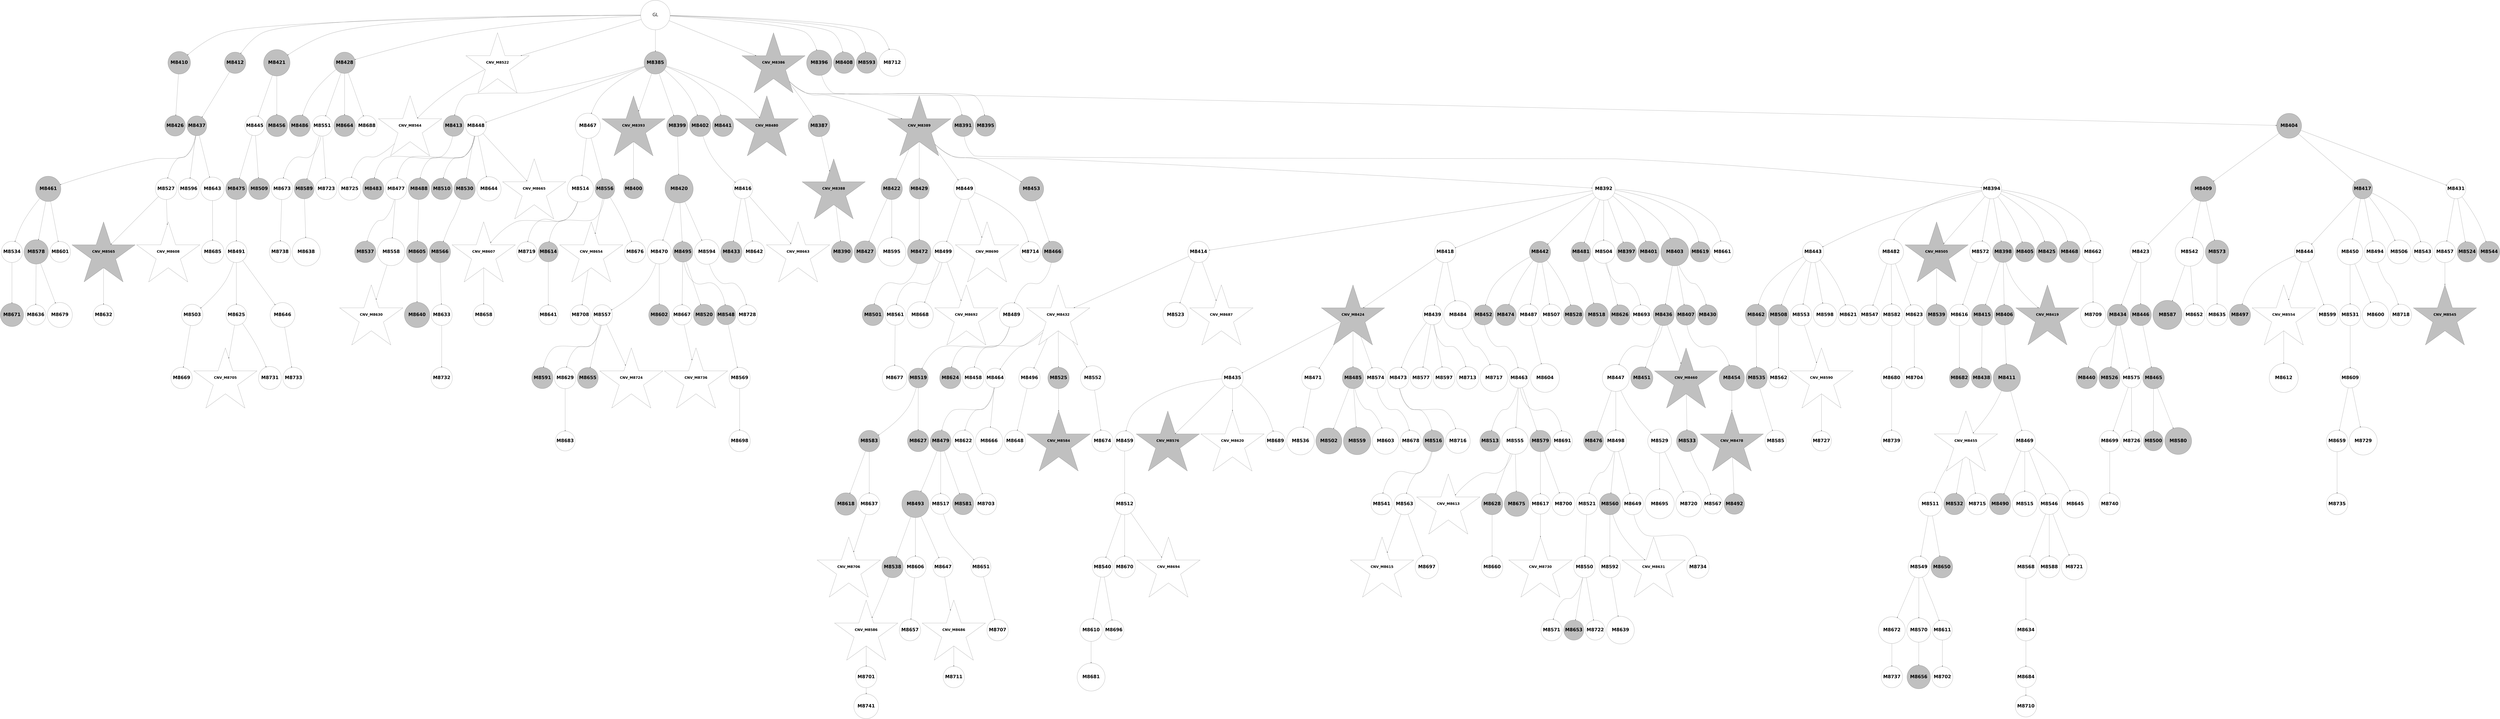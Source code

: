 digraph G { 
8448 -> 8462;
8448 -> 8581;
8448 -> 8612;
8449 -> 8465;
8450 -> 8494;
8450 -> 8508;
8706 -> 8775;
8451 -> 8476;
8452 -> 8522;
8453 -> 8471;
8453 -> 8562;
8453 -> 8726;
8454 -> 8477;
8455 -> 8472;
8455 -> 8681;
8455 -> 8702;
8711 -> 8776;
8456 -> 8483;
8456 -> 8489;
8456 -> 8533;
8456 -> 8545;
8456 -> 8582;
8712 -> 8777;
8457 -> 8463;
8457 -> 8478;
8457 -> 8523;
8459 -> 8509;
8459 -> 8534;
8459 -> 8633;
8460 -> 8484;
8460 -> 8495;
8461 -> 8466;
8461 -> 8634;
8462 -> 8473;
8462 -> 8485;
8463 -> 8474;
8463 -> 8510;
8463 -> 8524;
8463 -> 8613;
8719 -> 8778;
8467 -> 8525;
8467 -> 8590;
8467 -> 8703;
8467 -> 8727;
8723 -> 8749;
8468 -> 8511;
8725 -> 8750;
8470 -> 8496;
8470 -> 8563;
8470 -> 8583;
8471 -> 8497;
8471 -> 8503;
8471 -> 8535;
8471 -> 8564;
8471 -> 8591;
8473 -> 8479;
8473 -> 8565;
8473 -> 8614;
8474 -> 8498;
8474 -> 8615;
8474 -> 8659;
8474 -> 8728;
8475 -> 8486;
8475 -> 8490;
8475 -> 8499;
8476 -> 8500;
8476 -> 8566;
8476 -> 8635;
8476 -> 8682;
8478 -> 8512;
8478 -> 8616;
8478 -> 8636;
8478 -> 8752;
8481 -> 8491;
8481 -> 8513;
8481 -> 8526;
8481 -> 8546;
8481 -> 8567;
8482 -> 8501;
8482 -> 8547;
8482 -> 8592;
8482 -> 8637;
8482 -> 8660;
8738 -> 8779;
8483 -> 8536;
8483 -> 8593;
8483 -> 8638;
8484 -> 8514;
8484 -> 8548;
8740 -> 8780;
8485 -> 8504;
8486 -> 8515;
8486 -> 8537;
8486 -> 8568;
8487 -> 8516;
8487 -> 8527;
8487 -> 8549;
8487 -> 8569;
8487 -> 8683;
8487 -> 8704;
8488 -> 8538;
8488 -> 8729;
8488 -> 8753;
8489 -> 8570;
8489 -> 8639;
8491 -> 8502;
8492 -> 8505;
8493 -> 8517;
8494 -> 8550;
8494 -> 8571;
8494 -> 8754;
8496 -> 8584;
8498 -> 8551;
8499 -> 8572;
8500 -> 8573;
8500 -> 8617;
8500 -> 8640;
8501 -> 8574;
8502 -> 8552;
8502 -> 8594;
8502 -> 8618;
8502 -> 8730;
8503 -> 8518;
8503 -> 8661;
8503 -> 8705;
8504 -> 8539;
8504 -> 8619;
8505 -> 8528;
8506 -> 8553;
8506 -> 8595;
8508 -> 8529;
8508 -> 8554;
8508 -> 8585;
8508 -> 8684;
8509 -> 8596;
8509 -> 8641;
8510 -> 8575;
8511 -> 8540;
8512 -> 8555;
8512 -> 8755;
8514 -> 8530;
8516 -> 8576;
8516 -> 8597;
8517 -> 8531;
8518 -> 8532;
8518 -> 8556;
8518 -> 8620;
8520 -> 8557;
8521 -> 8586;
8521 -> 8621;
8521 -> 8662;
8523 -> 8756;
8524 -> 8541;
8524 -> 8598;
8524 -> 8642;
8526 -> 8643;
8527 -> 8644;
8528 -> 8558;
8528 -> 8663;
8530 -> 8542;
8530 -> 8664;
8530 -> 8685;
8532 -> 8577;
8532 -> 8645;
8532 -> 8686;
8533 -> 8757;
8534 -> 8559;
8534 -> 8587;
8534 -> 8706;
8535 -> 8687;
8537 -> 8560;
8537 -> 8599;
8537 -> 8688;
8538 -> 8600;
8538 -> 8707;
8538 -> 8731;
8542 -> 8708;
8543 -> 8665;
8543 -> 8732;
8544 -> 8578;
8547 -> 8601;
8550 -> 8588;
8550 -> 8689;
8551 -> 8579;
8551 -> 8709;
8551 -> 8733;
8553 -> 8646;
8553 -> 8758;
8555 -> 8580;
8555 -> 8602;
8556 -> 8690;
8558 -> 8622;
8558 -> 8666;
8560 -> 8589;
8561 -> 8603;
8564 -> 8623;
8566 -> 8604;
8566 -> 8647;
8568 -> 8734;
8568 -> 8759;
8569 -> 8605;
8570 -> 8648;
8572 -> 8606;
8573 -> 8710;
8574 -> 8624;
8577 -> 8625;
8579 -> 8649;
8579 -> 8735;
8581 -> 8626;
8581 -> 8691;
8585 -> 8607;
8585 -> 8627;
8585 -> 8760;
8587 -> 8608;
8588 -> 8609;
8588 -> 8650;
8588 -> 8711;
8589 -> 8610;
8589 -> 8692;
8589 -> 8761;
8590 -> 8628;
8590 -> 8712;
8590 -> 8762;
8591 -> 8713;
8592 -> 8629;
8593 -> 8651;
8594 -> 8652;
8594 -> 8667;
8594 -> 8714;
8595 -> 8653;
8595 -> 8693;
8595 -> 8715;
8596 -> 8630;
8596 -> 8668;
8596 -> 8694;
8596 -> 8763;
8597 -> 8669;
8599 -> 8631;
8599 -> 8670;
8600 -> 8716;
8602 -> 8654;
8602 -> 8736;
8603 -> 8764;
8604 -> 8671;
8605 -> 8672;
8607 -> 8673;
8608 -> 8737;
8609 -> 8695;
8611 -> 8655;
8612 -> 8674;
8613 -> 8717;
8614 -> 8738;
8614 -> 8765;
8617 -> 8675;
8617 -> 8718;
8618 -> 8656;
8618 -> 8739;
8621 -> 8719;
8622 -> 8657;
8622 -> 8676;
8625 -> 8740;
8628 -> 8677;
8629 -> 8766;
8631 -> 8678;
8633 -> 8767;
8644 -> 8679;
8645 -> 8696;
8646 -> 8697;
8648 -> 8698;
8648 -> 8768;
8649 -> 8720;
8650 -> 8741;
8653 -> 8680;
8655 -> 8721;
8656 -> 8769;
8661 -> 8742;
8662 -> 8743;
8664 -> 8744;
8664 -> 8770;
8667 -> 8699;
8668 -> 8722;
8672 -> 8771;
8673 -> 8723;
8676 -> 8745;
8423 -> 8424;
8423 -> 8425;
8423 -> 8435;
8423 -> 8447;
8423 -> 8449;
8423 -> 8451;
8423 -> 8460;
8423 -> 8467;
8423 -> 8561;
8423 -> 8632;
8423 -> 8751;
8424 -> 8432;
8424 -> 8438;
8424 -> 8441;
8424 -> 8452;
8424 -> 8480;
8424 -> 8487;
8424 -> 8506;
8424 -> 8519;
8425 -> 8426;
8425 -> 8428;
8425 -> 8430;
8425 -> 8434;
8426 -> 8427;
8682 -> 8724;
8427 -> 8429;
8428 -> 8431;
8428 -> 8461;
8428 -> 8468;
8428 -> 8488;
8428 -> 8492;
8685 -> 8772;
8430 -> 8433;
8686 -> 8725;
8431 -> 8436;
8431 -> 8440;
8431 -> 8442;
8431 -> 8453;
8431 -> 8457;
8431 -> 8481;
8431 -> 8520;
8431 -> 8543;
8431 -> 8658;
8431 -> 8700;
8432 -> 8439;
8688 -> 8773;
8433 -> 8437;
8433 -> 8444;
8433 -> 8464;
8433 -> 8482;
8433 -> 8507;
8433 -> 8521;
8433 -> 8544;
8433 -> 8611;
8433 -> 8701;
8690 -> 8746;
8435 -> 8443;
8437 -> 8445;
8437 -> 8454;
8437 -> 8458;
8693 -> 8747;
8438 -> 8459;
8441 -> 8455;
8442 -> 8446;
8442 -> 8469;
8442 -> 8475;
8698 -> 8774;
8443 -> 8448;
8443 -> 8456;
8443 -> 8470;
8445 -> 8450;
8701 -> 8748;
8446 -> 8493;
8423 [label="GL" fontname="arial-bold" fontsize=56 width=5 height=5];
8424 [shape=circle style=filled fillcolor=grey fontname="helvetica-bold" fontsize=56 label="M8385" width=3.84 height=2 ];
8425 [shape=star style=filled fillcolor=grey fontname="helvetica-bold" fontsize=42 label="CNV_M8386"];
8426 [shape=circle style=filled fillcolor=grey fontname="helvetica-bold" fontsize=56 label="M8387" width=3.68 height=2 ];
8427 [shape=star style=filled fillcolor=grey fontname="helvetica-bold" fontsize=42 label="CNV_M8388"];
8428 [shape=star style=filled fillcolor=grey fontname="helvetica-bold" fontsize=42 label="CNV_M8389"];
8429 [shape=circle style=filled fillcolor=grey fontname="helvetica-bold" fontsize=56 label="M8390" width=0.28 height=2 ];
8430 [shape=circle style=filled fillcolor=grey fontname="helvetica-bold" fontsize=56 label="M8391" width=1.55 height=2 ];
8431 [shape=circle style=filled fillcolor=white fontname="helvetica-bold" fontsize=56 label="M8392" width=3.88 height=2 ];
8432 [shape=star style=filled fillcolor=grey fontname="helvetica-bold" fontsize=42 label="CNV_M8393"];
8433 [shape=circle style=filled fillcolor=white fontname="helvetica-bold" fontsize=56 label="M8394" width=3.39 height=2 ];
8434 [shape=circle style=filled fillcolor=grey fontname="helvetica-bold" fontsize=56 label="M8395" width=3.53 height=2 ];
8435 [shape=circle style=filled fillcolor=grey fontname="helvetica-bold" fontsize=56 label="M8396" width=4.31 height=2 ];
8436 [shape=circle style=filled fillcolor=grey fontname="helvetica-bold" fontsize=56 label="M8397" width=2.84 height=2 ];
8437 [shape=circle style=filled fillcolor=grey fontname="helvetica-bold" fontsize=56 label="M8398" width=2.12 height=2 ];
8438 [shape=circle style=filled fillcolor=grey fontname="helvetica-bold" fontsize=56 label="M8399" width=0.66 height=2 ];
8439 [shape=circle style=filled fillcolor=grey fontname="helvetica-bold" fontsize=56 label="M8400" width=2.95 height=2 ];
8440 [shape=circle style=filled fillcolor=grey fontname="helvetica-bold" fontsize=56 label="M8401" width=1.61 height=2 ];
8441 [shape=circle style=filled fillcolor=grey fontname="helvetica-bold" fontsize=56 label="M8402" width=1.02 height=2 ];
8442 [shape=circle style=filled fillcolor=grey fontname="helvetica-bold" fontsize=56 label="M8403" width=4.74 height=2 ];
8443 [shape=circle style=filled fillcolor=grey fontname="helvetica-bold" fontsize=56 label="M8404" width=4.23 height=2 ];
8444 [shape=circle style=filled fillcolor=grey fontname="helvetica-bold" fontsize=56 label="M8405" width=2.87 height=2 ];
8445 [shape=circle style=filled fillcolor=grey fontname="helvetica-bold" fontsize=56 label="M8406" width=2.7 height=2 ];
8446 [shape=circle style=filled fillcolor=grey fontname="helvetica-bold" fontsize=56 label="M8407" width=2.48 height=2 ];
8447 [shape=circle style=filled fillcolor=grey fontname="helvetica-bold" fontsize=56 label="M8408" width=1.85 height=2 ];
8448 [shape=circle style=filled fillcolor=grey fontname="helvetica-bold" fontsize=56 label="M8409" width=4.28 height=2 ];
8449 [shape=circle style=filled fillcolor=grey fontname="helvetica-bold" fontsize=56 label="M8410" width=3.83 height=2 ];
8450 [shape=circle style=filled fillcolor=grey fontname="helvetica-bold" fontsize=56 label="M8411" width=4.64 height=2 ];
8451 [shape=circle style=filled fillcolor=grey fontname="helvetica-bold" fontsize=56 label="M8412" width=1.41 height=2 ];
8452 [shape=circle style=filled fillcolor=grey fontname="helvetica-bold" fontsize=56 label="M8413" width=3.56 height=2 ];
8453 [shape=circle style=filled fillcolor=white fontname="helvetica-bold" fontsize=56 label="M8414" width=1.08 height=2 ];
8454 [shape=circle style=filled fillcolor=grey fontname="helvetica-bold" fontsize=56 label="M8415" width=0.01 height=2 ];
8455 [shape=circle style=filled fillcolor=white fontname="helvetica-bold" fontsize=56 label="M8416" width=3.04 height=2 ];
8456 [shape=circle style=filled fillcolor=grey fontname="helvetica-bold" fontsize=56 label="M8417" width=2.64 height=2 ];
8457 [shape=circle style=filled fillcolor=white fontname="helvetica-bold" fontsize=56 label="M8418" width=1.31 height=2 ];
8458 [shape=star style=filled fillcolor=grey fontname="helvetica-bold" fontsize=42 label="CNV_M8419"];
8459 [shape=circle style=filled fillcolor=grey fontname="helvetica-bold" fontsize=56 label="M8420" width=4.78 height=2 ];
8460 [shape=circle style=filled fillcolor=grey fontname="helvetica-bold" fontsize=56 label="M8421" width=4.48 height=2 ];
8461 [shape=circle style=filled fillcolor=grey fontname="helvetica-bold" fontsize=56 label="M8422" width=0.74 height=2 ];
8462 [shape=circle style=filled fillcolor=white fontname="helvetica-bold" fontsize=56 label="M8423" width=1.34 height=2 ];
8463 [shape=star style=filled fillcolor=grey fontname="helvetica-bold" fontsize=42 label="CNV_M8424"];
8464 [shape=circle style=filled fillcolor=grey fontname="helvetica-bold" fontsize=56 label="M8425" width=2.09 height=2 ];
8465 [shape=circle style=filled fillcolor=grey fontname="helvetica-bold" fontsize=56 label="M8426" width=2.35 height=2 ];
8466 [shape=circle style=filled fillcolor=grey fontname="helvetica-bold" fontsize=56 label="M8427" width=3.74 height=2 ];
8467 [shape=circle style=filled fillcolor=grey fontname="helvetica-bold" fontsize=56 label="M8428" width=1.12 height=2 ];
8468 [shape=circle style=filled fillcolor=grey fontname="helvetica-bold" fontsize=56 label="M8429" width=2.67 height=2 ];
8469 [shape=circle style=filled fillcolor=grey fontname="helvetica-bold" fontsize=56 label="M8430" width=2.53 height=2 ];
8470 [shape=circle style=filled fillcolor=white fontname="helvetica-bold" fontsize=56 label="M8431" width=3.06 height=2 ];
8471 [shape=star style=filled fillcolor=white fontname="helvetica-bold" fontsize=42 label="CNV_M8432"];
8472 [shape=circle style=filled fillcolor=grey fontname="helvetica-bold" fontsize=56 label="M8433" width=1.98 height=2 ];
8473 [shape=circle style=filled fillcolor=grey fontname="helvetica-bold" fontsize=56 label="M8434" width=0.65 height=2 ];
8474 [shape=circle style=filled fillcolor=white fontname="helvetica-bold" fontsize=56 label="M8435" width=0.57 height=2 ];
8475 [shape=circle style=filled fillcolor=grey fontname="helvetica-bold" fontsize=56 label="M8436" width=0.79 height=2 ];
8476 [shape=circle style=filled fillcolor=grey fontname="helvetica-bold" fontsize=56 label="M8437" width=2.85 height=2 ];
8477 [shape=circle style=filled fillcolor=grey fontname="helvetica-bold" fontsize=56 label="M8438" width=2.52 height=2 ];
8478 [shape=circle style=filled fillcolor=white fontname="helvetica-bold" fontsize=56 label="M8439" width=3.18 height=2 ];
8479 [shape=circle style=filled fillcolor=grey fontname="helvetica-bold" fontsize=56 label="M8440" width=0.32 height=2 ];
8480 [shape=circle style=filled fillcolor=grey fontname="helvetica-bold" fontsize=56 label="M8441" width=0.17 height=2 ];
8481 [shape=circle style=filled fillcolor=grey fontname="helvetica-bold" fontsize=56 label="M8442" width=1.38 height=2 ];
8482 [shape=circle style=filled fillcolor=white fontname="helvetica-bold" fontsize=56 label="M8443" width=1.8 height=2 ];
8483 [shape=circle style=filled fillcolor=white fontname="helvetica-bold" fontsize=56 label="M8444" width=2.46 height=2 ];
8484 [shape=circle style=filled fillcolor=white fontname="helvetica-bold" fontsize=56 label="M8445" width=3.23 height=2 ];
8485 [shape=circle style=filled fillcolor=grey fontname="helvetica-bold" fontsize=56 label="M8446" width=0.68 height=2 ];
8486 [shape=circle style=filled fillcolor=white fontname="helvetica-bold" fontsize=56 label="M8447" width=4.57 height=2 ];
8487 [shape=circle style=filled fillcolor=white fontname="helvetica-bold" fontsize=56 label="M8448" width=2.26 height=2 ];
8488 [shape=circle style=filled fillcolor=white fontname="helvetica-bold" fontsize=56 label="M8449" width=1.78 height=2 ];
8489 [shape=circle style=filled fillcolor=white fontname="helvetica-bold" fontsize=56 label="M8450" width=4.35 height=2 ];
8490 [shape=circle style=filled fillcolor=grey fontname="helvetica-bold" fontsize=56 label="M8451" width=3.76 height=2 ];
8491 [shape=circle style=filled fillcolor=grey fontname="helvetica-bold" fontsize=56 label="M8452" width=2.68 height=2 ];
8492 [shape=circle style=filled fillcolor=grey fontname="helvetica-bold" fontsize=56 label="M8453" width=4.17 height=2 ];
8493 [shape=circle style=filled fillcolor=grey fontname="helvetica-bold" fontsize=56 label="M8454" width=4.29 height=2 ];
8494 [shape=star style=filled fillcolor=white fontname="helvetica-bold" fontsize=42 label="CNV_M8455"];
8495 [shape=circle style=filled fillcolor=grey fontname="helvetica-bold" fontsize=56 label="M8456" width=3.65 height=2 ];
8496 [shape=circle style=filled fillcolor=white fontname="helvetica-bold" fontsize=56 label="M8457" width=0.39 height=2 ];
8497 [shape=circle style=filled fillcolor=white fontname="helvetica-bold" fontsize=56 label="M8458" width=1.74 height=2 ];
8498 [shape=circle style=filled fillcolor=white fontname="helvetica-bold" fontsize=56 label="M8459" width=2.66 height=2 ];
8499 [shape=star style=filled fillcolor=grey fontname="helvetica-bold" fontsize=42 label="CNV_M8460"];
8500 [shape=circle style=filled fillcolor=grey fontname="helvetica-bold" fontsize=56 label="M8461" width=4.29 height=2 ];
8501 [shape=circle style=filled fillcolor=grey fontname="helvetica-bold" fontsize=56 label="M8462" width=0.65 height=2 ];
8502 [shape=circle style=filled fillcolor=white fontname="helvetica-bold" fontsize=56 label="M8463" width=3.4 height=2 ];
8503 [shape=circle style=filled fillcolor=white fontname="helvetica-bold" fontsize=56 label="M8464" width=3.22 height=2 ];
8504 [shape=circle style=filled fillcolor=grey fontname="helvetica-bold" fontsize=56 label="M8465" width=3.67 height=2 ];
8505 [shape=circle style=filled fillcolor=grey fontname="helvetica-bold" fontsize=56 label="M8466" width=0.72 height=2 ];
8506 [shape=circle style=filled fillcolor=white fontname="helvetica-bold" fontsize=56 label="M8467" width=4.28 height=2 ];
8507 [shape=circle style=filled fillcolor=grey fontname="helvetica-bold" fontsize=56 label="M8468" width=0.9 height=2 ];
8508 [shape=circle style=filled fillcolor=white fontname="helvetica-bold" fontsize=56 label="M8469" width=1.58 height=2 ];
8509 [shape=circle style=filled fillcolor=white fontname="helvetica-bold" fontsize=56 label="M8470" width=4.07 height=2 ];
8510 [shape=circle style=filled fillcolor=white fontname="helvetica-bold" fontsize=56 label="M8471" width=3.82 height=2 ];
8511 [shape=circle style=filled fillcolor=grey fontname="helvetica-bold" fontsize=56 label="M8472" width=4.01 height=2 ];
8512 [shape=circle style=filled fillcolor=white fontname="helvetica-bold" fontsize=56 label="M8473" width=0.96 height=2 ];
8513 [shape=circle style=filled fillcolor=grey fontname="helvetica-bold" fontsize=56 label="M8474" width=1.8 height=2 ];
8514 [shape=circle style=filled fillcolor=grey fontname="helvetica-bold" fontsize=56 label="M8475" width=1.29 height=2 ];
8515 [shape=circle style=filled fillcolor=grey fontname="helvetica-bold" fontsize=56 label="M8476" width=2.6 height=2 ];
8516 [shape=circle style=filled fillcolor=white fontname="helvetica-bold" fontsize=56 label="M8477" width=0.94 height=2 ];
8517 [shape=star style=filled fillcolor=grey fontname="helvetica-bold" fontsize=42 label="CNV_M8478"];
8518 [shape=circle style=filled fillcolor=grey fontname="helvetica-bold" fontsize=56 label="M8479" width=2.15 height=2 ];
8519 [shape=star style=filled fillcolor=grey fontname="helvetica-bold" fontsize=42 label="CNV_M8480"];
8520 [shape=circle style=filled fillcolor=grey fontname="helvetica-bold" fontsize=56 label="M8481" width=3.09 height=2 ];
8521 [shape=circle style=filled fillcolor=white fontname="helvetica-bold" fontsize=56 label="M8482" width=4.21 height=2 ];
8522 [shape=circle style=filled fillcolor=grey fontname="helvetica-bold" fontsize=56 label="M8483" width=0.49 height=2 ];
8523 [shape=circle style=filled fillcolor=white fontname="helvetica-bold" fontsize=56 label="M8484" width=4.79 height=2 ];
8524 [shape=circle style=filled fillcolor=grey fontname="helvetica-bold" fontsize=56 label="M8485" width=1.78 height=2 ];
8525 [shape=circle style=filled fillcolor=grey fontname="helvetica-bold" fontsize=56 label="M8486" width=0.2 height=2 ];
8526 [shape=circle style=filled fillcolor=white fontname="helvetica-bold" fontsize=56 label="M8487" width=1.13 height=2 ];
8527 [shape=circle style=filled fillcolor=grey fontname="helvetica-bold" fontsize=56 label="M8488" width=0.42 height=2 ];
8528 [shape=circle style=filled fillcolor=white fontname="helvetica-bold" fontsize=56 label="M8489" width=4.12 height=2 ];
8529 [shape=circle style=filled fillcolor=grey fontname="helvetica-bold" fontsize=56 label="M8490" width=0.43 height=2 ];
8530 [shape=circle style=filled fillcolor=white fontname="helvetica-bold" fontsize=56 label="M8491" width=1.66 height=2 ];
8531 [shape=circle style=filled fillcolor=grey fontname="helvetica-bold" fontsize=56 label="M8492" width=2.38 height=2 ];
8532 [shape=circle style=filled fillcolor=grey fontname="helvetica-bold" fontsize=56 label="M8493" width=4.6 height=2 ];
8533 [shape=circle style=filled fillcolor=white fontname="helvetica-bold" fontsize=56 label="M8494" width=0.18 height=2 ];
8534 [shape=circle style=filled fillcolor=grey fontname="helvetica-bold" fontsize=56 label="M8495" width=2.47 height=2 ];
8535 [shape=circle style=filled fillcolor=white fontname="helvetica-bold" fontsize=56 label="M8496" width=1.75 height=2 ];
8536 [shape=circle style=filled fillcolor=grey fontname="helvetica-bold" fontsize=56 label="M8497" width=0.99 height=2 ];
8537 [shape=circle style=filled fillcolor=white fontname="helvetica-bold" fontsize=56 label="M8498" width=1.46 height=2 ];
8538 [shape=circle style=filled fillcolor=white fontname="helvetica-bold" fontsize=56 label="M8499" width=0.89 height=2 ];
8539 [shape=circle style=filled fillcolor=grey fontname="helvetica-bold" fontsize=56 label="M8500" width=3.11 height=2 ];
8540 [shape=circle style=filled fillcolor=grey fontname="helvetica-bold" fontsize=56 label="M8501" width=0.93 height=2 ];
8541 [shape=circle style=filled fillcolor=grey fontname="helvetica-bold" fontsize=56 label="M8502" width=4.42 height=2 ];
8542 [shape=circle style=filled fillcolor=white fontname="helvetica-bold" fontsize=56 label="M8503" width=1.52 height=2 ];
8543 [shape=circle style=filled fillcolor=white fontname="helvetica-bold" fontsize=56 label="M8504" width=3.88 height=2 ];
8544 [shape=star style=filled fillcolor=grey fontname="helvetica-bold" fontsize=42 label="CNV_M8505"];
8545 [shape=circle style=filled fillcolor=white fontname="helvetica-bold" fontsize=56 label="M8506" width=4.05 height=2 ];
8546 [shape=circle style=filled fillcolor=white fontname="helvetica-bold" fontsize=56 label="M8507" width=0.84 height=2 ];
8547 [shape=circle style=filled fillcolor=grey fontname="helvetica-bold" fontsize=56 label="M8508" width=2.25 height=2 ];
8548 [shape=circle style=filled fillcolor=grey fontname="helvetica-bold" fontsize=56 label="M8509" width=1.23 height=2 ];
8549 [shape=circle style=filled fillcolor=grey fontname="helvetica-bold" fontsize=56 label="M8510" width=1.64 height=2 ];
8550 [shape=circle style=filled fillcolor=white fontname="helvetica-bold" fontsize=56 label="M8511" width=4.07 height=2 ];
8551 [shape=circle style=filled fillcolor=white fontname="helvetica-bold" fontsize=56 label="M8512" width=1.88 height=2 ];
8552 [shape=circle style=filled fillcolor=grey fontname="helvetica-bold" fontsize=56 label="M8513" width=2.41 height=2 ];
8553 [shape=circle style=filled fillcolor=white fontname="helvetica-bold" fontsize=56 label="M8514" width=4.45 height=2 ];
8554 [shape=circle style=filled fillcolor=white fontname="helvetica-bold" fontsize=56 label="M8515" width=4.23 height=2 ];
8555 [shape=circle style=filled fillcolor=grey fontname="helvetica-bold" fontsize=56 label="M8516" width=1.67 height=2 ];
8556 [shape=circle style=filled fillcolor=white fontname="helvetica-bold" fontsize=56 label="M8517" width=3.49 height=2 ];
8557 [shape=circle style=filled fillcolor=grey fontname="helvetica-bold" fontsize=56 label="M8518" width=3.98 height=2 ];
8558 [shape=circle style=filled fillcolor=grey fontname="helvetica-bold" fontsize=56 label="M8519" width=3.06 height=2 ];
8559 [shape=circle style=filled fillcolor=grey fontname="helvetica-bold" fontsize=56 label="M8520" width=1.6 height=2 ];
8560 [shape=circle style=filled fillcolor=white fontname="helvetica-bold" fontsize=56 label="M8521" width=1.69 height=2 ];
8561 [shape=star style=filled fillcolor=white fontname="helvetica-bold" fontsize=42 label="CNV_M8522"];
8562 [shape=circle style=filled fillcolor=white fontname="helvetica-bold" fontsize=56 label="M8523" width=4.29 height=2 ];
8563 [shape=circle style=filled fillcolor=grey fontname="helvetica-bold" fontsize=56 label="M8524" width=3.42 height=2 ];
8564 [shape=circle style=filled fillcolor=grey fontname="helvetica-bold" fontsize=56 label="M8525" width=1.9 height=2 ];
8565 [shape=circle style=filled fillcolor=grey fontname="helvetica-bold" fontsize=56 label="M8526" width=0.08 height=2 ];
8566 [shape=circle style=filled fillcolor=white fontname="helvetica-bold" fontsize=56 label="M8527" width=1.42 height=2 ];
8567 [shape=circle style=filled fillcolor=grey fontname="helvetica-bold" fontsize=56 label="M8528" width=2.78 height=2 ];
8568 [shape=circle style=filled fillcolor=white fontname="helvetica-bold" fontsize=56 label="M8529" width=4.04 height=2 ];
8569 [shape=circle style=filled fillcolor=grey fontname="helvetica-bold" fontsize=56 label="M8530" width=1.56 height=2 ];
8570 [shape=circle style=filled fillcolor=white fontname="helvetica-bold" fontsize=56 label="M8531" width=1.17 height=2 ];
8571 [shape=circle style=filled fillcolor=grey fontname="helvetica-bold" fontsize=56 label="M8532" width=0.24 height=2 ];
8572 [shape=circle style=filled fillcolor=grey fontname="helvetica-bold" fontsize=56 label="M8533" width=3.61 height=2 ];
8573 [shape=circle style=filled fillcolor=white fontname="helvetica-bold" fontsize=56 label="M8534" width=3.6 height=2 ];
8574 [shape=circle style=filled fillcolor=grey fontname="helvetica-bold" fontsize=56 label="M8535" width=0.52 height=2 ];
8575 [shape=circle style=filled fillcolor=white fontname="helvetica-bold" fontsize=56 label="M8536" width=4.7 height=2 ];
8576 [shape=circle style=filled fillcolor=grey fontname="helvetica-bold" fontsize=56 label="M8537" width=0.8 height=2 ];
8577 [shape=circle style=filled fillcolor=grey fontname="helvetica-bold" fontsize=56 label="M8538" width=1.93 height=2 ];
8578 [shape=circle style=filled fillcolor=grey fontname="helvetica-bold" fontsize=56 label="M8539" width=2.05 height=2 ];
8579 [shape=circle style=filled fillcolor=white fontname="helvetica-bold" fontsize=56 label="M8540" width=3.42 height=2 ];
8580 [shape=circle style=filled fillcolor=white fontname="helvetica-bold" fontsize=56 label="M8541" width=1.85 height=2 ];
8581 [shape=circle style=filled fillcolor=white fontname="helvetica-bold" fontsize=56 label="M8542" width=4.86 height=2 ];
8582 [shape=circle style=filled fillcolor=white fontname="helvetica-bold" fontsize=56 label="M8543" width=3.43 height=2 ];
8583 [shape=circle style=filled fillcolor=grey fontname="helvetica-bold" fontsize=56 label="M8544" width=2.1 height=2 ];
8584 [shape=star style=filled fillcolor=grey fontname="helvetica-bold" fontsize=42 label="CNV_M8545"];
8585 [shape=circle style=filled fillcolor=white fontname="helvetica-bold" fontsize=56 label="M8546" width=3.55 height=2 ];
8586 [shape=circle style=filled fillcolor=white fontname="helvetica-bold" fontsize=56 label="M8547" width=2.8 height=2 ];
8587 [shape=circle style=filled fillcolor=grey fontname="helvetica-bold" fontsize=56 label="M8548" width=3.22 height=2 ];
8588 [shape=circle style=filled fillcolor=white fontname="helvetica-bold" fontsize=56 label="M8549" width=1.09 height=2 ];
8589 [shape=circle style=filled fillcolor=white fontname="helvetica-bold" fontsize=56 label="M8550" width=0.68 height=2 ];
8590 [shape=circle style=filled fillcolor=white fontname="helvetica-bold" fontsize=56 label="M8551" width=2.35 height=2 ];
8591 [shape=circle style=filled fillcolor=white fontname="helvetica-bold" fontsize=56 label="M8552" width=4.15 height=2 ];
8592 [shape=circle style=filled fillcolor=white fontname="helvetica-bold" fontsize=56 label="M8553" width=1.13 height=2 ];
8593 [shape=star style=filled fillcolor=white fontname="helvetica-bold" fontsize=42 label="CNV_M8554"];
8594 [shape=circle style=filled fillcolor=white fontname="helvetica-bold" fontsize=56 label="M8555" width=4.5 height=2 ];
8595 [shape=circle style=filled fillcolor=grey fontname="helvetica-bold" fontsize=56 label="M8556" width=2.83 height=2 ];
8596 [shape=circle style=filled fillcolor=white fontname="helvetica-bold" fontsize=56 label="M8557" width=2.34 height=2 ];
8597 [shape=circle style=filled fillcolor=white fontname="helvetica-bold" fontsize=56 label="M8558" width=4.67 height=2 ];
8598 [shape=circle style=filled fillcolor=grey fontname="helvetica-bold" fontsize=56 label="M8559" width=4.65 height=2 ];
8599 [shape=circle style=filled fillcolor=grey fontname="helvetica-bold" fontsize=56 label="M8560" width=0.53 height=2 ];
8600 [shape=circle style=filled fillcolor=white fontname="helvetica-bold" fontsize=56 label="M8561" width=2.43 height=2 ];
8601 [shape=circle style=filled fillcolor=white fontname="helvetica-bold" fontsize=56 label="M8562" width=3.34 height=2 ];
8602 [shape=circle style=filled fillcolor=white fontname="helvetica-bold" fontsize=56 label="M8563" width=0.05 height=2 ];
8603 [shape=star style=filled fillcolor=white fontname="helvetica-bold" fontsize=42 label="CNV_M8564"];
8604 [shape=star style=filled fillcolor=grey fontname="helvetica-bold" fontsize=42 label="CNV_M8565"];
8605 [shape=circle style=filled fillcolor=grey fontname="helvetica-bold" fontsize=56 label="M8566" width=0.47 height=2 ];
8606 [shape=circle style=filled fillcolor=white fontname="helvetica-bold" fontsize=56 label="M8567" width=3.2 height=2 ];
8607 [shape=circle style=filled fillcolor=white fontname="helvetica-bold" fontsize=56 label="M8568" width=3.81 height=2 ];
8608 [shape=circle style=filled fillcolor=white fontname="helvetica-bold" fontsize=56 label="M8569" width=3.57 height=2 ];
8609 [shape=circle style=filled fillcolor=white fontname="helvetica-bold" fontsize=56 label="M8570" width=4.08 height=2 ];
8610 [shape=circle style=filled fillcolor=white fontname="helvetica-bold" fontsize=56 label="M8571" width=2.02 height=2 ];
8611 [shape=circle style=filled fillcolor=white fontname="helvetica-bold" fontsize=56 label="M8572" width=1.09 height=2 ];
8612 [shape=circle style=filled fillcolor=grey fontname="helvetica-bold" fontsize=56 label="M8573" width=3.98 height=2 ];
8613 [shape=circle style=filled fillcolor=white fontname="helvetica-bold" fontsize=56 label="M8574" width=3.56 height=2 ];
8614 [shape=circle style=filled fillcolor=white fontname="helvetica-bold" fontsize=56 label="M8575" width=3.13 height=2 ];
8615 [shape=star style=filled fillcolor=grey fontname="helvetica-bold" fontsize=42 label="CNV_M8576"];
8616 [shape=circle style=filled fillcolor=white fontname="helvetica-bold" fontsize=56 label="M8577" width=0.03 height=2 ];
8617 [shape=circle style=filled fillcolor=grey fontname="helvetica-bold" fontsize=56 label="M8578" width=4.13 height=2 ];
8618 [shape=circle style=filled fillcolor=grey fontname="helvetica-bold" fontsize=56 label="M8579" width=1.07 height=2 ];
8619 [shape=circle style=filled fillcolor=grey fontname="helvetica-bold" fontsize=56 label="M8580" width=4.57 height=2 ];
8620 [shape=circle style=filled fillcolor=grey fontname="helvetica-bold" fontsize=56 label="M8581" width=0.55 height=2 ];
8621 [shape=circle style=filled fillcolor=white fontname="helvetica-bold" fontsize=56 label="M8582" width=1.65 height=2 ];
8622 [shape=circle style=filled fillcolor=grey fontname="helvetica-bold" fontsize=56 label="M8583" width=0.07 height=2 ];
8623 [shape=star style=filled fillcolor=grey fontname="helvetica-bold" fontsize=42 label="CNV_M8584"];
8624 [shape=circle style=filled fillcolor=white fontname="helvetica-bold" fontsize=56 label="M8585" width=0.98 height=2 ];
8625 [shape=star style=filled fillcolor=white fontname="helvetica-bold" fontsize=42 label="CNV_M8586"];
8626 [shape=circle style=filled fillcolor=grey fontname="helvetica-bold" fontsize=56 label="M8587" width=4.96 height=2 ];
8627 [shape=circle style=filled fillcolor=white fontname="helvetica-bold" fontsize=56 label="M8588" width=1.08 height=2 ];
8628 [shape=circle style=filled fillcolor=grey fontname="helvetica-bold" fontsize=56 label="M8589" width=2.72 height=2 ];
8629 [shape=star style=filled fillcolor=white fontname="helvetica-bold" fontsize=42 label="CNV_M8590"];
8630 [shape=circle style=filled fillcolor=grey fontname="helvetica-bold" fontsize=56 label="M8591" width=2.04 height=2 ];
8631 [shape=circle style=filled fillcolor=white fontname="helvetica-bold" fontsize=56 label="M8592" width=1.96 height=2 ];
8632 [shape=circle style=filled fillcolor=grey fontname="helvetica-bold" fontsize=56 label="M8593" width=2.12 height=2 ];
8633 [shape=circle style=filled fillcolor=white fontname="helvetica-bold" fontsize=56 label="M8594" width=4.22 height=2 ];
8634 [shape=circle style=filled fillcolor=white fontname="helvetica-bold" fontsize=56 label="M8595" width=4.81 height=2 ];
8635 [shape=circle style=filled fillcolor=white fontname="helvetica-bold" fontsize=56 label="M8596" width=2.1 height=2 ];
8636 [shape=circle style=filled fillcolor=white fontname="helvetica-bold" fontsize=56 label="M8597" width=3.7 height=2 ];
8637 [shape=circle style=filled fillcolor=white fontname="helvetica-bold" fontsize=56 label="M8598" width=3.97 height=2 ];
8638 [shape=circle style=filled fillcolor=white fontname="helvetica-bold" fontsize=56 label="M8599" width=3.6 height=2 ];
8639 [shape=circle style=filled fillcolor=white fontname="helvetica-bold" fontsize=56 label="M8600" width=4.5 height=2 ];
8640 [shape=circle style=filled fillcolor=white fontname="helvetica-bold" fontsize=56 label="M8601" width=2.27 height=2 ];
8641 [shape=circle style=filled fillcolor=grey fontname="helvetica-bold" fontsize=56 label="M8602" width=2.11 height=2 ];
8642 [shape=circle style=filled fillcolor=white fontname="helvetica-bold" fontsize=56 label="M8603" width=4.48 height=2 ];
8643 [shape=circle style=filled fillcolor=white fontname="helvetica-bold" fontsize=56 label="M8604" width=4.88 height=2 ];
8644 [shape=circle style=filled fillcolor=grey fontname="helvetica-bold" fontsize=56 label="M8605" width=1.42 height=2 ];
8645 [shape=circle style=filled fillcolor=white fontname="helvetica-bold" fontsize=56 label="M8606" width=1.96 height=2 ];
8646 [shape=star style=filled fillcolor=white fontname="helvetica-bold" fontsize=42 label="CNV_M8607"];
8647 [shape=star style=filled fillcolor=white fontname="helvetica-bold" fontsize=42 label="CNV_M8608"];
8648 [shape=circle style=filled fillcolor=white fontname="helvetica-bold" fontsize=56 label="M8609" width=2.75 height=2 ];
8649 [shape=circle style=filled fillcolor=white fontname="helvetica-bold" fontsize=56 label="M8610" width=3.82 height=2 ];
8650 [shape=circle style=filled fillcolor=white fontname="helvetica-bold" fontsize=56 label="M8611" width=2.97 height=2 ];
8651 [shape=circle style=filled fillcolor=white fontname="helvetica-bold" fontsize=56 label="M8612" width=4.92 height=2 ];
8652 [shape=star style=filled fillcolor=white fontname="helvetica-bold" fontsize=42 label="CNV_M8613"];
8653 [shape=circle style=filled fillcolor=grey fontname="helvetica-bold" fontsize=56 label="M8614" width=2.91 height=2 ];
8654 [shape=star style=filled fillcolor=white fontname="helvetica-bold" fontsize=42 label="CNV_M8615"];
8655 [shape=circle style=filled fillcolor=white fontname="helvetica-bold" fontsize=56 label="M8616" width=0.57 height=2 ];
8656 [shape=circle style=filled fillcolor=white fontname="helvetica-bold" fontsize=56 label="M8617" width=2.7 height=2 ];
8657 [shape=circle style=filled fillcolor=grey fontname="helvetica-bold" fontsize=56 label="M8618" width=3.81 height=2 ];
8658 [shape=circle style=filled fillcolor=grey fontname="helvetica-bold" fontsize=56 label="M8619" width=2.63 height=2 ];
8659 [shape=star style=filled fillcolor=white fontname="helvetica-bold" fontsize=42 label="CNV_M8620"];
8660 [shape=circle style=filled fillcolor=white fontname="helvetica-bold" fontsize=56 label="M8621" width=2.57 height=2 ];
8661 [shape=circle style=filled fillcolor=white fontname="helvetica-bold" fontsize=56 label="M8622" width=1.89 height=2 ];
8662 [shape=circle style=filled fillcolor=white fontname="helvetica-bold" fontsize=56 label="M8623" width=3.49 height=2 ];
8663 [shape=circle style=filled fillcolor=grey fontname="helvetica-bold" fontsize=56 label="M8624" width=0.97 height=2 ];
8664 [shape=circle style=filled fillcolor=white fontname="helvetica-bold" fontsize=56 label="M8625" width=3.52 height=2 ];
8665 [shape=circle style=filled fillcolor=grey fontname="helvetica-bold" fontsize=56 label="M8626" width=2.48 height=2 ];
8666 [shape=circle style=filled fillcolor=grey fontname="helvetica-bold" fontsize=56 label="M8627" width=0.9 height=2 ];
8667 [shape=circle style=filled fillcolor=grey fontname="helvetica-bold" fontsize=56 label="M8628" width=1.44 height=2 ];
8668 [shape=circle style=filled fillcolor=white fontname="helvetica-bold" fontsize=56 label="M8629" width=0.3 height=2 ];
8669 [shape=star style=filled fillcolor=white fontname="helvetica-bold" fontsize=42 label="CNV_M8630"];
8670 [shape=star style=filled fillcolor=white fontname="helvetica-bold" fontsize=42 label="CNV_M8631"];
8671 [shape=circle style=filled fillcolor=white fontname="helvetica-bold" fontsize=56 label="M8632" width=2.17 height=2 ];
8672 [shape=circle style=filled fillcolor=white fontname="helvetica-bold" fontsize=56 label="M8633" width=2.14 height=2 ];
8673 [shape=circle style=filled fillcolor=white fontname="helvetica-bold" fontsize=56 label="M8634" width=0.84 height=2 ];
8674 [shape=circle style=filled fillcolor=white fontname="helvetica-bold" fontsize=56 label="M8635" width=1.96 height=2 ];
8675 [shape=circle style=filled fillcolor=white fontname="helvetica-bold" fontsize=56 label="M8636" width=3.45 height=2 ];
8676 [shape=circle style=filled fillcolor=white fontname="helvetica-bold" fontsize=56 label="M8637" width=0.64 height=2 ];
8677 [shape=circle style=filled fillcolor=white fontname="helvetica-bold" fontsize=56 label="M8638" width=4.78 height=2 ];
8678 [shape=circle style=filled fillcolor=white fontname="helvetica-bold" fontsize=56 label="M8639" width=4.69 height=2 ];
8679 [shape=circle style=filled fillcolor=grey fontname="helvetica-bold" fontsize=56 label="M8640" width=4.31 height=2 ];
8680 [shape=circle style=filled fillcolor=white fontname="helvetica-bold" fontsize=56 label="M8641" width=3.28 height=2 ];
8681 [shape=circle style=filled fillcolor=white fontname="helvetica-bold" fontsize=56 label="M8642" width=0.7 height=2 ];
8682 [shape=circle style=filled fillcolor=white fontname="helvetica-bold" fontsize=56 label="M8643" width=3.98 height=2 ];
8683 [shape=circle style=filled fillcolor=white fontname="helvetica-bold" fontsize=56 label="M8644" width=4.13 height=2 ];
8684 [shape=circle style=filled fillcolor=white fontname="helvetica-bold" fontsize=56 label="M8645" width=4.73 height=2 ];
8685 [shape=circle style=filled fillcolor=white fontname="helvetica-bold" fontsize=56 label="M8646" width=4.21 height=2 ];
8686 [shape=circle style=filled fillcolor=white fontname="helvetica-bold" fontsize=56 label="M8647" width=2.74 height=2 ];
8687 [shape=circle style=filled fillcolor=white fontname="helvetica-bold" fontsize=56 label="M8648" width=1.63 height=2 ];
8688 [shape=circle style=filled fillcolor=white fontname="helvetica-bold" fontsize=56 label="M8649" width=1.04 height=2 ];
8689 [shape=circle style=filled fillcolor=grey fontname="helvetica-bold" fontsize=56 label="M8650" width=3.68 height=2 ];
8690 [shape=circle style=filled fillcolor=white fontname="helvetica-bold" fontsize=56 label="M8651" width=2.83 height=2 ];
8691 [shape=circle style=filled fillcolor=white fontname="helvetica-bold" fontsize=56 label="M8652" width=1.19 height=2 ];
8692 [shape=circle style=filled fillcolor=grey fontname="helvetica-bold" fontsize=56 label="M8653" width=3.4 height=2 ];
8693 [shape=star style=filled fillcolor=white fontname="helvetica-bold" fontsize=42 label="CNV_M8654"];
8694 [shape=circle style=filled fillcolor=grey fontname="helvetica-bold" fontsize=56 label="M8655" width=2.16 height=2 ];
8695 [shape=circle style=filled fillcolor=grey fontname="helvetica-bold" fontsize=56 label="M8656" width=3.99 height=2 ];
8696 [shape=circle style=filled fillcolor=white fontname="helvetica-bold" fontsize=56 label="M8657" width=1.19 height=2 ];
8697 [shape=circle style=filled fillcolor=white fontname="helvetica-bold" fontsize=56 label="M8658" width=1.01 height=2 ];
8698 [shape=circle style=filled fillcolor=white fontname="helvetica-bold" fontsize=56 label="M8659" width=0.26 height=2 ];
8699 [shape=circle style=filled fillcolor=white fontname="helvetica-bold" fontsize=56 label="M8660" width=0.62 height=2 ];
8700 [shape=circle style=filled fillcolor=white fontname="helvetica-bold" fontsize=56 label="M8661" width=0.39 height=2 ];
8701 [shape=circle style=filled fillcolor=white fontname="helvetica-bold" fontsize=56 label="M8662" width=1.64 height=2 ];
8702 [shape=star style=filled fillcolor=white fontname="helvetica-bold" fontsize=42 label="CNV_M8663"];
8703 [shape=circle style=filled fillcolor=grey fontname="helvetica-bold" fontsize=56 label="M8664" width=1.97 height=2 ];
8704 [shape=star style=filled fillcolor=white fontname="helvetica-bold" fontsize=42 label="CNV_M8665"];
8705 [shape=circle style=filled fillcolor=white fontname="helvetica-bold" fontsize=56 label="M8666" width=4.62 height=2 ];
8706 [shape=circle style=filled fillcolor=white fontname="helvetica-bold" fontsize=56 label="M8667" width=2.73 height=2 ];
8707 [shape=circle style=filled fillcolor=white fontname="helvetica-bold" fontsize=56 label="M8668" width=4.47 height=2 ];
8708 [shape=circle style=filled fillcolor=white fontname="helvetica-bold" fontsize=56 label="M8669" width=0.95 height=2 ];
8709 [shape=circle style=filled fillcolor=white fontname="helvetica-bold" fontsize=56 label="M8670" width=0.6 height=2 ];
8710 [shape=circle style=filled fillcolor=grey fontname="helvetica-bold" fontsize=56 label="M8671" width=3.95 height=2 ];
8711 [shape=circle style=filled fillcolor=white fontname="helvetica-bold" fontsize=56 label="M8672" width=4.54 height=2 ];
8712 [shape=circle style=filled fillcolor=white fontname="helvetica-bold" fontsize=56 label="M8673" width=1.79 height=2 ];
8713 [shape=circle style=filled fillcolor=white fontname="helvetica-bold" fontsize=56 label="M8674" width=0.36 height=2 ];
8714 [shape=circle style=filled fillcolor=grey fontname="helvetica-bold" fontsize=56 label="M8675" width=4.19 height=2 ];
8715 [shape=circle style=filled fillcolor=white fontname="helvetica-bold" fontsize=56 label="M8676" width=0.76 height=2 ];
8716 [shape=circle style=filled fillcolor=white fontname="helvetica-bold" fontsize=56 label="M8677" width=4.19 height=2 ];
8717 [shape=circle style=filled fillcolor=white fontname="helvetica-bold" fontsize=56 label="M8678" width=2.08 height=2 ];
8718 [shape=circle style=filled fillcolor=white fontname="helvetica-bold" fontsize=56 label="M8679" width=4.23 height=2 ];
8719 [shape=circle style=filled fillcolor=white fontname="helvetica-bold" fontsize=56 label="M8680" width=0.62 height=2 ];
8720 [shape=circle style=filled fillcolor=white fontname="helvetica-bold" fontsize=56 label="M8681" width=4.73 height=2 ];
8721 [shape=circle style=filled fillcolor=grey fontname="helvetica-bold" fontsize=56 label="M8682" width=2.92 height=2 ];
8722 [shape=circle style=filled fillcolor=white fontname="helvetica-bold" fontsize=56 label="M8683" width=2.96 height=2 ];
8723 [shape=circle style=filled fillcolor=white fontname="helvetica-bold" fontsize=56 label="M8684" width=3.54 height=2 ];
8724 [shape=circle style=filled fillcolor=white fontname="helvetica-bold" fontsize=56 label="M8685" width=3.86 height=2 ];
8725 [shape=star style=filled fillcolor=white fontname="helvetica-bold" fontsize=42 label="CNV_M8686"];
8726 [shape=star style=filled fillcolor=white fontname="helvetica-bold" fontsize=42 label="CNV_M8687"];
8727 [shape=circle style=filled fillcolor=white fontname="helvetica-bold" fontsize=56 label="M8688" width=3.44 height=2 ];
8728 [shape=circle style=filled fillcolor=white fontname="helvetica-bold" fontsize=56 label="M8689" width=3.13 height=2 ];
8729 [shape=star style=filled fillcolor=white fontname="helvetica-bold" fontsize=42 label="CNV_M8690"];
8730 [shape=circle style=filled fillcolor=white fontname="helvetica-bold" fontsize=56 label="M8691" width=3.36 height=2 ];
8731 [shape=star style=filled fillcolor=white fontname="helvetica-bold" fontsize=42 label="CNV_M8692"];
8732 [shape=circle style=filled fillcolor=white fontname="helvetica-bold" fontsize=56 label="M8693" width=3.38 height=2 ];
8733 [shape=star style=filled fillcolor=white fontname="helvetica-bold" fontsize=42 label="CNV_M8694"];
8734 [shape=circle style=filled fillcolor=white fontname="helvetica-bold" fontsize=56 label="M8695" width=4.99 height=2 ];
8735 [shape=circle style=filled fillcolor=white fontname="helvetica-bold" fontsize=56 label="M8696" width=3.39 height=2 ];
8736 [shape=circle style=filled fillcolor=white fontname="helvetica-bold" fontsize=56 label="M8697" width=3.96 height=2 ];
8737 [shape=circle style=filled fillcolor=white fontname="helvetica-bold" fontsize=56 label="M8698" width=1.76 height=2 ];
8738 [shape=circle style=filled fillcolor=white fontname="helvetica-bold" fontsize=56 label="M8699" width=2.13 height=2 ];
8739 [shape=circle style=filled fillcolor=white fontname="helvetica-bold" fontsize=56 label="M8700" width=3.92 height=2 ];
8740 [shape=circle style=filled fillcolor=white fontname="helvetica-bold" fontsize=56 label="M8701" width=0.1 height=2 ];
8741 [shape=circle style=filled fillcolor=white fontname="helvetica-bold" fontsize=56 label="M8702" width=2.14 height=2 ];
8742 [shape=circle style=filled fillcolor=white fontname="helvetica-bold" fontsize=56 label="M8703" width=0.38 height=2 ];
8743 [shape=circle style=filled fillcolor=white fontname="helvetica-bold" fontsize=56 label="M8704" width=2.06 height=2 ];
8744 [shape=star style=filled fillcolor=white fontname="helvetica-bold" fontsize=42 label="CNV_M8705"];
8745 [shape=star style=filled fillcolor=white fontname="helvetica-bold" fontsize=42 label="CNV_M8706"];
8746 [shape=circle style=filled fillcolor=white fontname="helvetica-bold" fontsize=56 label="M8707" width=1.83 height=2 ];
8747 [shape=circle style=filled fillcolor=white fontname="helvetica-bold" fontsize=56 label="M8708" width=2.6 height=2 ];
8748 [shape=circle style=filled fillcolor=white fontname="helvetica-bold" fontsize=56 label="M8709" width=4.26 height=2 ];
8749 [shape=circle style=filled fillcolor=white fontname="helvetica-bold" fontsize=56 label="M8710" width=1.21 height=2 ];
8750 [shape=circle style=filled fillcolor=white fontname="helvetica-bold" fontsize=56 label="M8711" width=1.56 height=2 ];
8751 [shape=circle style=filled fillcolor=white fontname="helvetica-bold" fontsize=56 label="M8712" width=4.57 height=2 ];
8752 [shape=circle style=filled fillcolor=white fontname="helvetica-bold" fontsize=56 label="M8713" width=3.8 height=2 ];
8753 [shape=circle style=filled fillcolor=white fontname="helvetica-bold" fontsize=56 label="M8714" width=3.46 height=2 ];
8754 [shape=circle style=filled fillcolor=white fontname="helvetica-bold" fontsize=56 label="M8715" width=0.48 height=2 ];
8755 [shape=circle style=filled fillcolor=white fontname="helvetica-bold" fontsize=56 label="M8716" width=4.18 height=2 ];
8756 [shape=circle style=filled fillcolor=white fontname="helvetica-bold" fontsize=56 label="M8717" width=4.62 height=2 ];
8757 [shape=circle style=filled fillcolor=white fontname="helvetica-bold" fontsize=56 label="M8718" width=0.25 height=2 ];
8758 [shape=circle style=filled fillcolor=white fontname="helvetica-bold" fontsize=56 label="M8719" width=3.41 height=2 ];
8759 [shape=circle style=filled fillcolor=white fontname="helvetica-bold" fontsize=56 label="M8720" width=4.38 height=2 ];
8760 [shape=circle style=filled fillcolor=white fontname="helvetica-bold" fontsize=56 label="M8721" width=4.35 height=2 ];
8761 [shape=circle style=filled fillcolor=white fontname="helvetica-bold" fontsize=56 label="M8722" width=2.83 height=2 ];
8762 [shape=circle style=filled fillcolor=white fontname="helvetica-bold" fontsize=56 label="M8723" width=1.35 height=2 ];
8763 [shape=star style=filled fillcolor=white fontname="helvetica-bold" fontsize=42 label="CNV_M8724"];
8764 [shape=circle style=filled fillcolor=white fontname="helvetica-bold" fontsize=56 label="M8725" width=3.85 height=2 ];
8765 [shape=circle style=filled fillcolor=white fontname="helvetica-bold" fontsize=56 label="M8726" width=2.7 height=2 ];
8766 [shape=circle style=filled fillcolor=white fontname="helvetica-bold" fontsize=56 label="M8727" width=2.9 height=2 ];
8767 [shape=circle style=filled fillcolor=white fontname="helvetica-bold" fontsize=56 label="M8728" width=2.69 height=2 ];
8768 [shape=circle style=filled fillcolor=white fontname="helvetica-bold" fontsize=56 label="M8729" width=4.75 height=2 ];
8769 [shape=star style=filled fillcolor=white fontname="helvetica-bold" fontsize=42 label="CNV_M8730"];
8770 [shape=circle style=filled fillcolor=white fontname="helvetica-bold" fontsize=56 label="M8731" width=3.89 height=2 ];
8771 [shape=circle style=filled fillcolor=white fontname="helvetica-bold" fontsize=56 label="M8732" width=1.67 height=2 ];
8772 [shape=circle style=filled fillcolor=white fontname="helvetica-bold" fontsize=56 label="M8733" width=0.84 height=2 ];
8773 [shape=circle style=filled fillcolor=white fontname="helvetica-bold" fontsize=56 label="M8734" width=3.79 height=2 ];
8774 [shape=circle style=filled fillcolor=white fontname="helvetica-bold" fontsize=56 label="M8735" width=0.74 height=2 ];
8775 [shape=star style=filled fillcolor=white fontname="helvetica-bold" fontsize=42 label="CNV_M8736"];
8776 [shape=circle style=filled fillcolor=white fontname="helvetica-bold" fontsize=56 label="M8737" width=0.48 height=2 ];
8777 [shape=circle style=filled fillcolor=white fontname="helvetica-bold" fontsize=56 label="M8738" width=0.86 height=2 ];
8778 [shape=circle style=filled fillcolor=white fontname="helvetica-bold" fontsize=56 label="M8739" width=2.11 height=2 ];
8779 [shape=circle style=filled fillcolor=white fontname="helvetica-bold" fontsize=56 label="M8740" width=0.58 height=2 ];
8780 [shape=circle style=filled fillcolor=white fontname="helvetica-bold" fontsize=56 label="M8741" width=4.19 height=2 ];
}